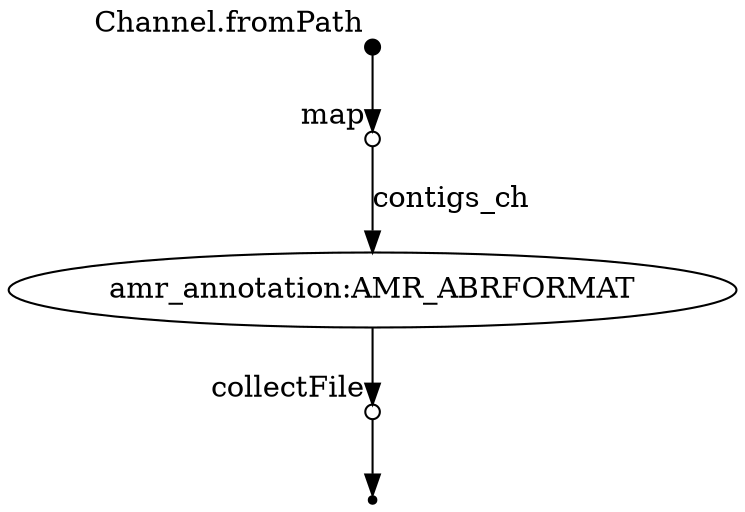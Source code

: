 digraph "pipelineflowchart" {
rankdir=TB;
v0 [shape=point,label="",fixedsize=true,width=0.1,xlabel="Channel.fromPath"];
v1 [shape=circle,label="",fixedsize=true,width=0.1,xlabel="map"];
v0 -> v1;

v1 [shape=circle,label="",fixedsize=true,width=0.1,xlabel="map"];
v2 [label="amr_annotation:AMR_ABRFORMAT"];
v1 -> v2 [label="contigs_ch"];

v2 [label="amr_annotation:AMR_ABRFORMAT"];
v3 [shape=circle,label="",fixedsize=true,width=0.1,xlabel="collectFile"];
v2 -> v3;

v3 [shape=circle,label="",fixedsize=true,width=0.1,xlabel="collectFile"];
v4 [shape=point];
v3 -> v4;

}
